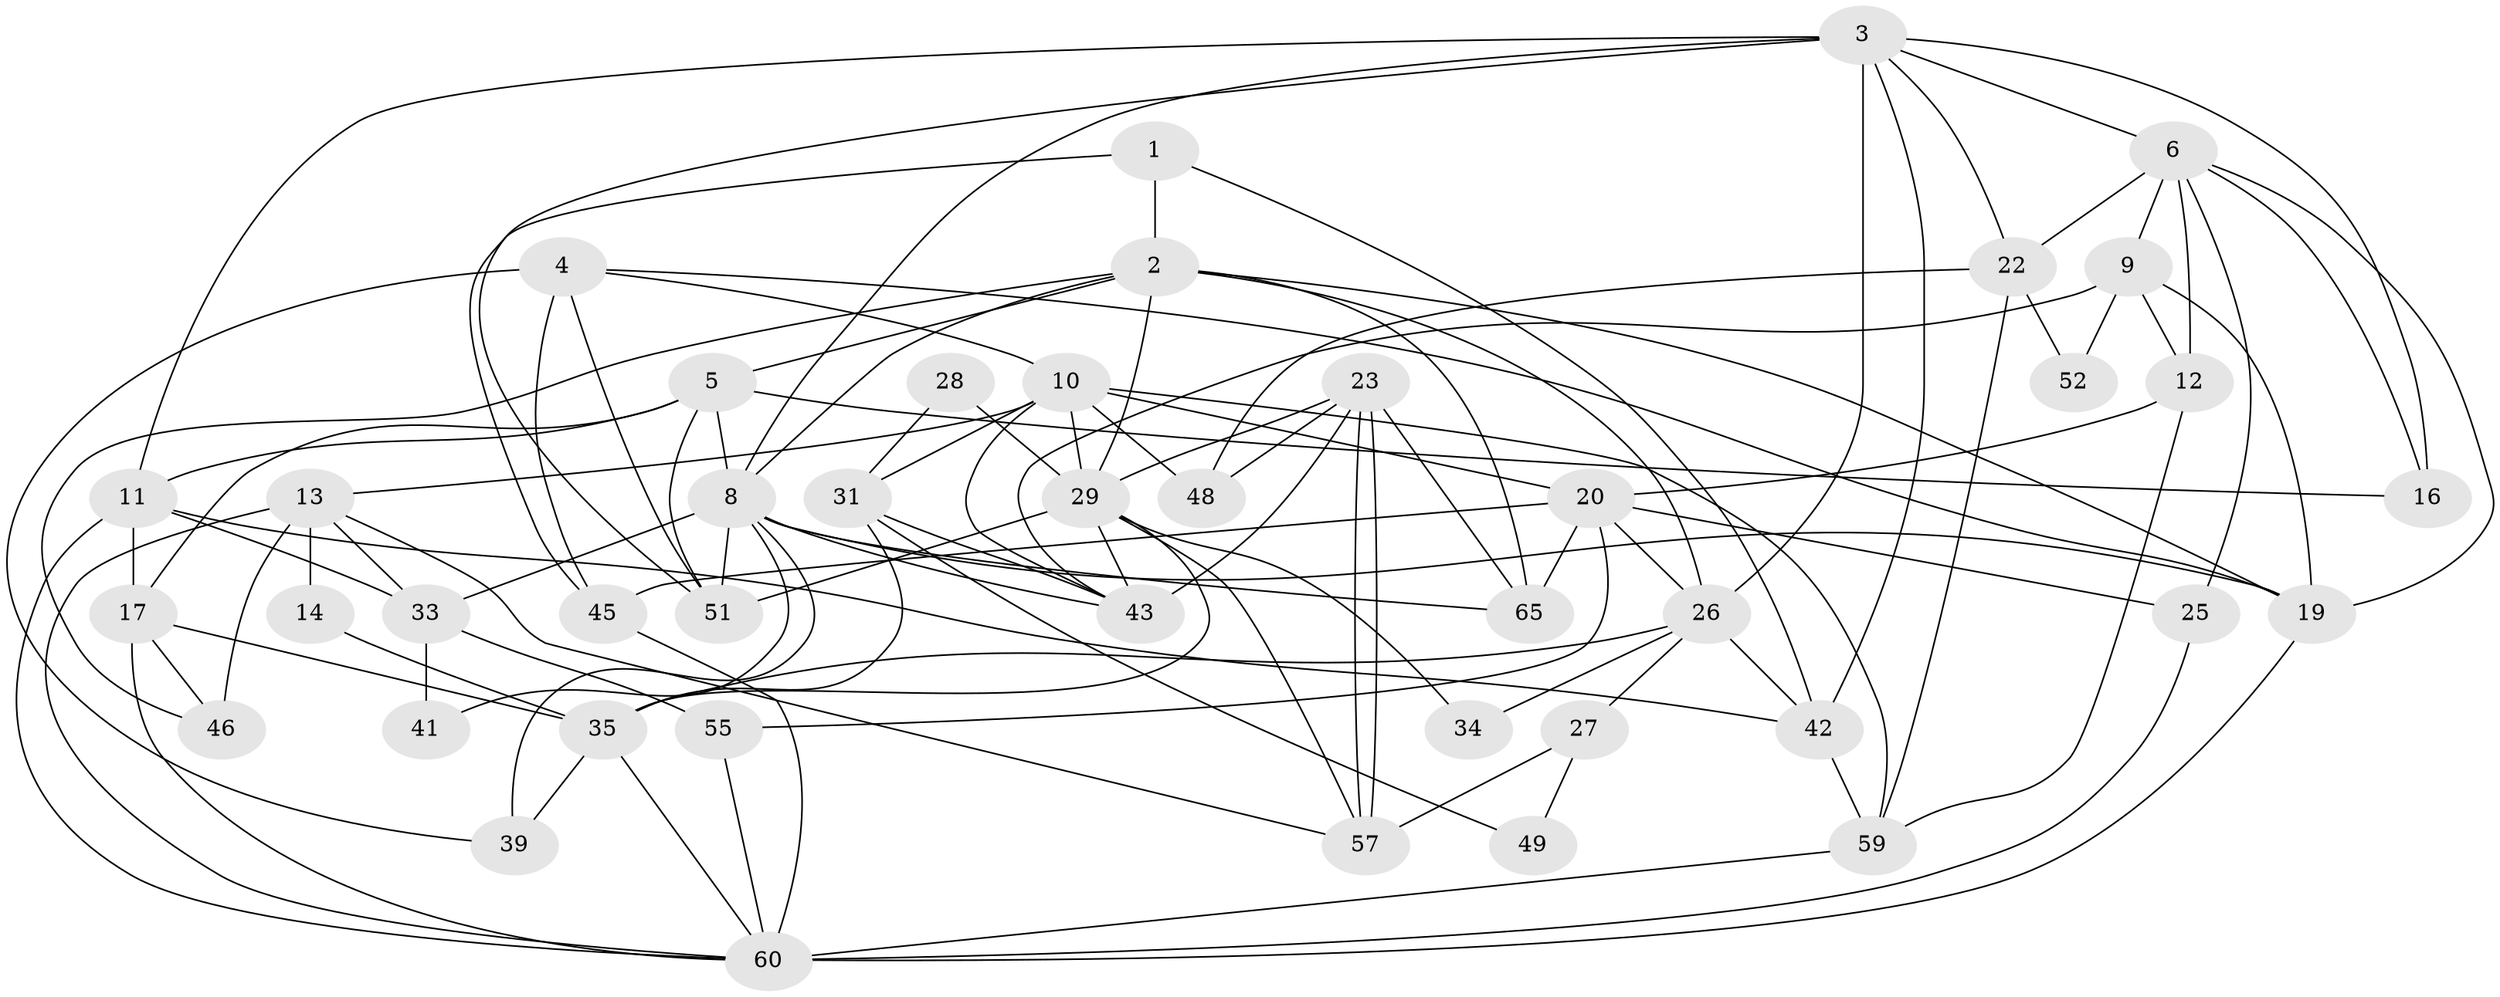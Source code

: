 // original degree distribution, {3: 0.22535211267605634, 5: 0.15492957746478872, 7: 0.04225352112676056, 4: 0.2535211267605634, 6: 0.1267605633802817, 2: 0.18309859154929578, 8: 0.014084507042253521}
// Generated by graph-tools (version 1.1) at 2025/42/03/06/25 10:42:00]
// undirected, 43 vertices, 107 edges
graph export_dot {
graph [start="1"]
  node [color=gray90,style=filled];
  1;
  2 [super="+21"];
  3 [super="+24"];
  4 [super="+54"];
  5 [super="+47"];
  6 [super="+7"];
  8 [super="+37"];
  9 [super="+15"];
  10 [super="+58"];
  11 [super="+50"];
  12 [super="+36"];
  13 [super="+18"];
  14;
  16;
  17 [super="+30"];
  19;
  20 [super="+67"];
  22 [super="+40"];
  23 [super="+44"];
  25 [super="+32"];
  26 [super="+64"];
  27;
  28;
  29 [super="+53"];
  31 [super="+62"];
  33 [super="+38"];
  34;
  35 [super="+61"];
  39 [super="+56"];
  41;
  42 [super="+63"];
  43;
  45 [super="+71"];
  46;
  48 [super="+68"];
  49;
  51 [super="+66"];
  52;
  55;
  57;
  59;
  60 [super="+69"];
  65 [super="+70"];
  1 -- 2;
  1 -- 42;
  1 -- 45;
  2 -- 65;
  2 -- 26;
  2 -- 19;
  2 -- 46;
  2 -- 8;
  2 -- 29;
  2 -- 5;
  3 -- 8 [weight=2];
  3 -- 6;
  3 -- 16;
  3 -- 51;
  3 -- 26;
  3 -- 22;
  3 -- 42;
  3 -- 11;
  4 -- 19;
  4 -- 10;
  4 -- 51;
  4 -- 39;
  4 -- 45;
  5 -- 11;
  5 -- 51;
  5 -- 16;
  5 -- 17;
  5 -- 8;
  6 -- 16;
  6 -- 25;
  6 -- 19;
  6 -- 9 [weight=2];
  6 -- 12;
  6 -- 22;
  8 -- 19;
  8 -- 43;
  8 -- 41;
  8 -- 33 [weight=2];
  8 -- 65;
  8 -- 51;
  8 -- 39;
  9 -- 43;
  9 -- 52;
  9 -- 19;
  9 -- 12;
  10 -- 20;
  10 -- 59;
  10 -- 13;
  10 -- 43;
  10 -- 31;
  10 -- 29;
  10 -- 48;
  11 -- 33;
  11 -- 42;
  11 -- 60;
  11 -- 17 [weight=2];
  12 -- 20;
  12 -- 59;
  13 -- 60;
  13 -- 46;
  13 -- 57;
  13 -- 14;
  13 -- 33;
  14 -- 35;
  17 -- 35;
  17 -- 46;
  17 -- 60;
  19 -- 60;
  20 -- 26;
  20 -- 45;
  20 -- 65;
  20 -- 25;
  20 -- 55;
  22 -- 59;
  22 -- 52;
  22 -- 48;
  23 -- 57;
  23 -- 57;
  23 -- 48;
  23 -- 43;
  23 -- 29;
  23 -- 65;
  25 -- 60;
  26 -- 27;
  26 -- 34;
  26 -- 42;
  26 -- 35;
  27 -- 57;
  27 -- 49;
  28 -- 31;
  28 -- 29;
  29 -- 34;
  29 -- 35;
  29 -- 51;
  29 -- 57;
  29 -- 43;
  31 -- 49;
  31 -- 35;
  31 -- 43;
  33 -- 41;
  33 -- 55;
  35 -- 39;
  35 -- 60;
  42 -- 59 [weight=2];
  45 -- 60 [weight=2];
  55 -- 60;
  59 -- 60;
}
